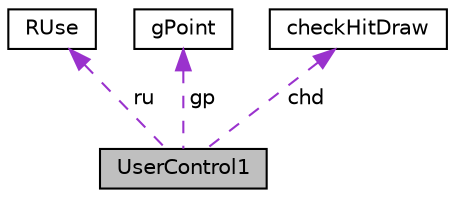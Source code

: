 digraph "UserControl1"
{
 // LATEX_PDF_SIZE
  edge [fontname="Helvetica",fontsize="10",labelfontname="Helvetica",labelfontsize="10"];
  node [fontname="Helvetica",fontsize="10",shape=record];
  Node1 [label="UserControl1",height=0.2,width=0.4,color="black", fillcolor="grey75", style="filled", fontcolor="black",tooltip="UserControl1"];
  Node2 -> Node1 [dir="back",color="darkorchid3",fontsize="10",style="dashed",label=" ru" ,fontname="Helvetica"];
  Node2 [label="RUse",height=0.2,width=0.4,color="black", fillcolor="white", style="filled",URL="$classShapeLib_1_1VShape_1_1RUse.html",tooltip=" "];
  Node3 -> Node1 [dir="back",color="darkorchid3",fontsize="10",style="dashed",label=" gp" ,fontname="Helvetica"];
  Node3 [label="gPoint",height=0.2,width=0.4,color="black", fillcolor="white", style="filled",URL="$classShapeLib_1_1VShape_1_1gPoint.html",tooltip=" "];
  Node4 -> Node1 [dir="back",color="darkorchid3",fontsize="10",style="dashed",label=" chd" ,fontname="Helvetica"];
  Node4 [label="checkHitDraw",height=0.2,width=0.4,color="black", fillcolor="white", style="filled",URL="$classShapeLib_1_1VShape_1_1checkHitDraw.html",tooltip=" "];
}
